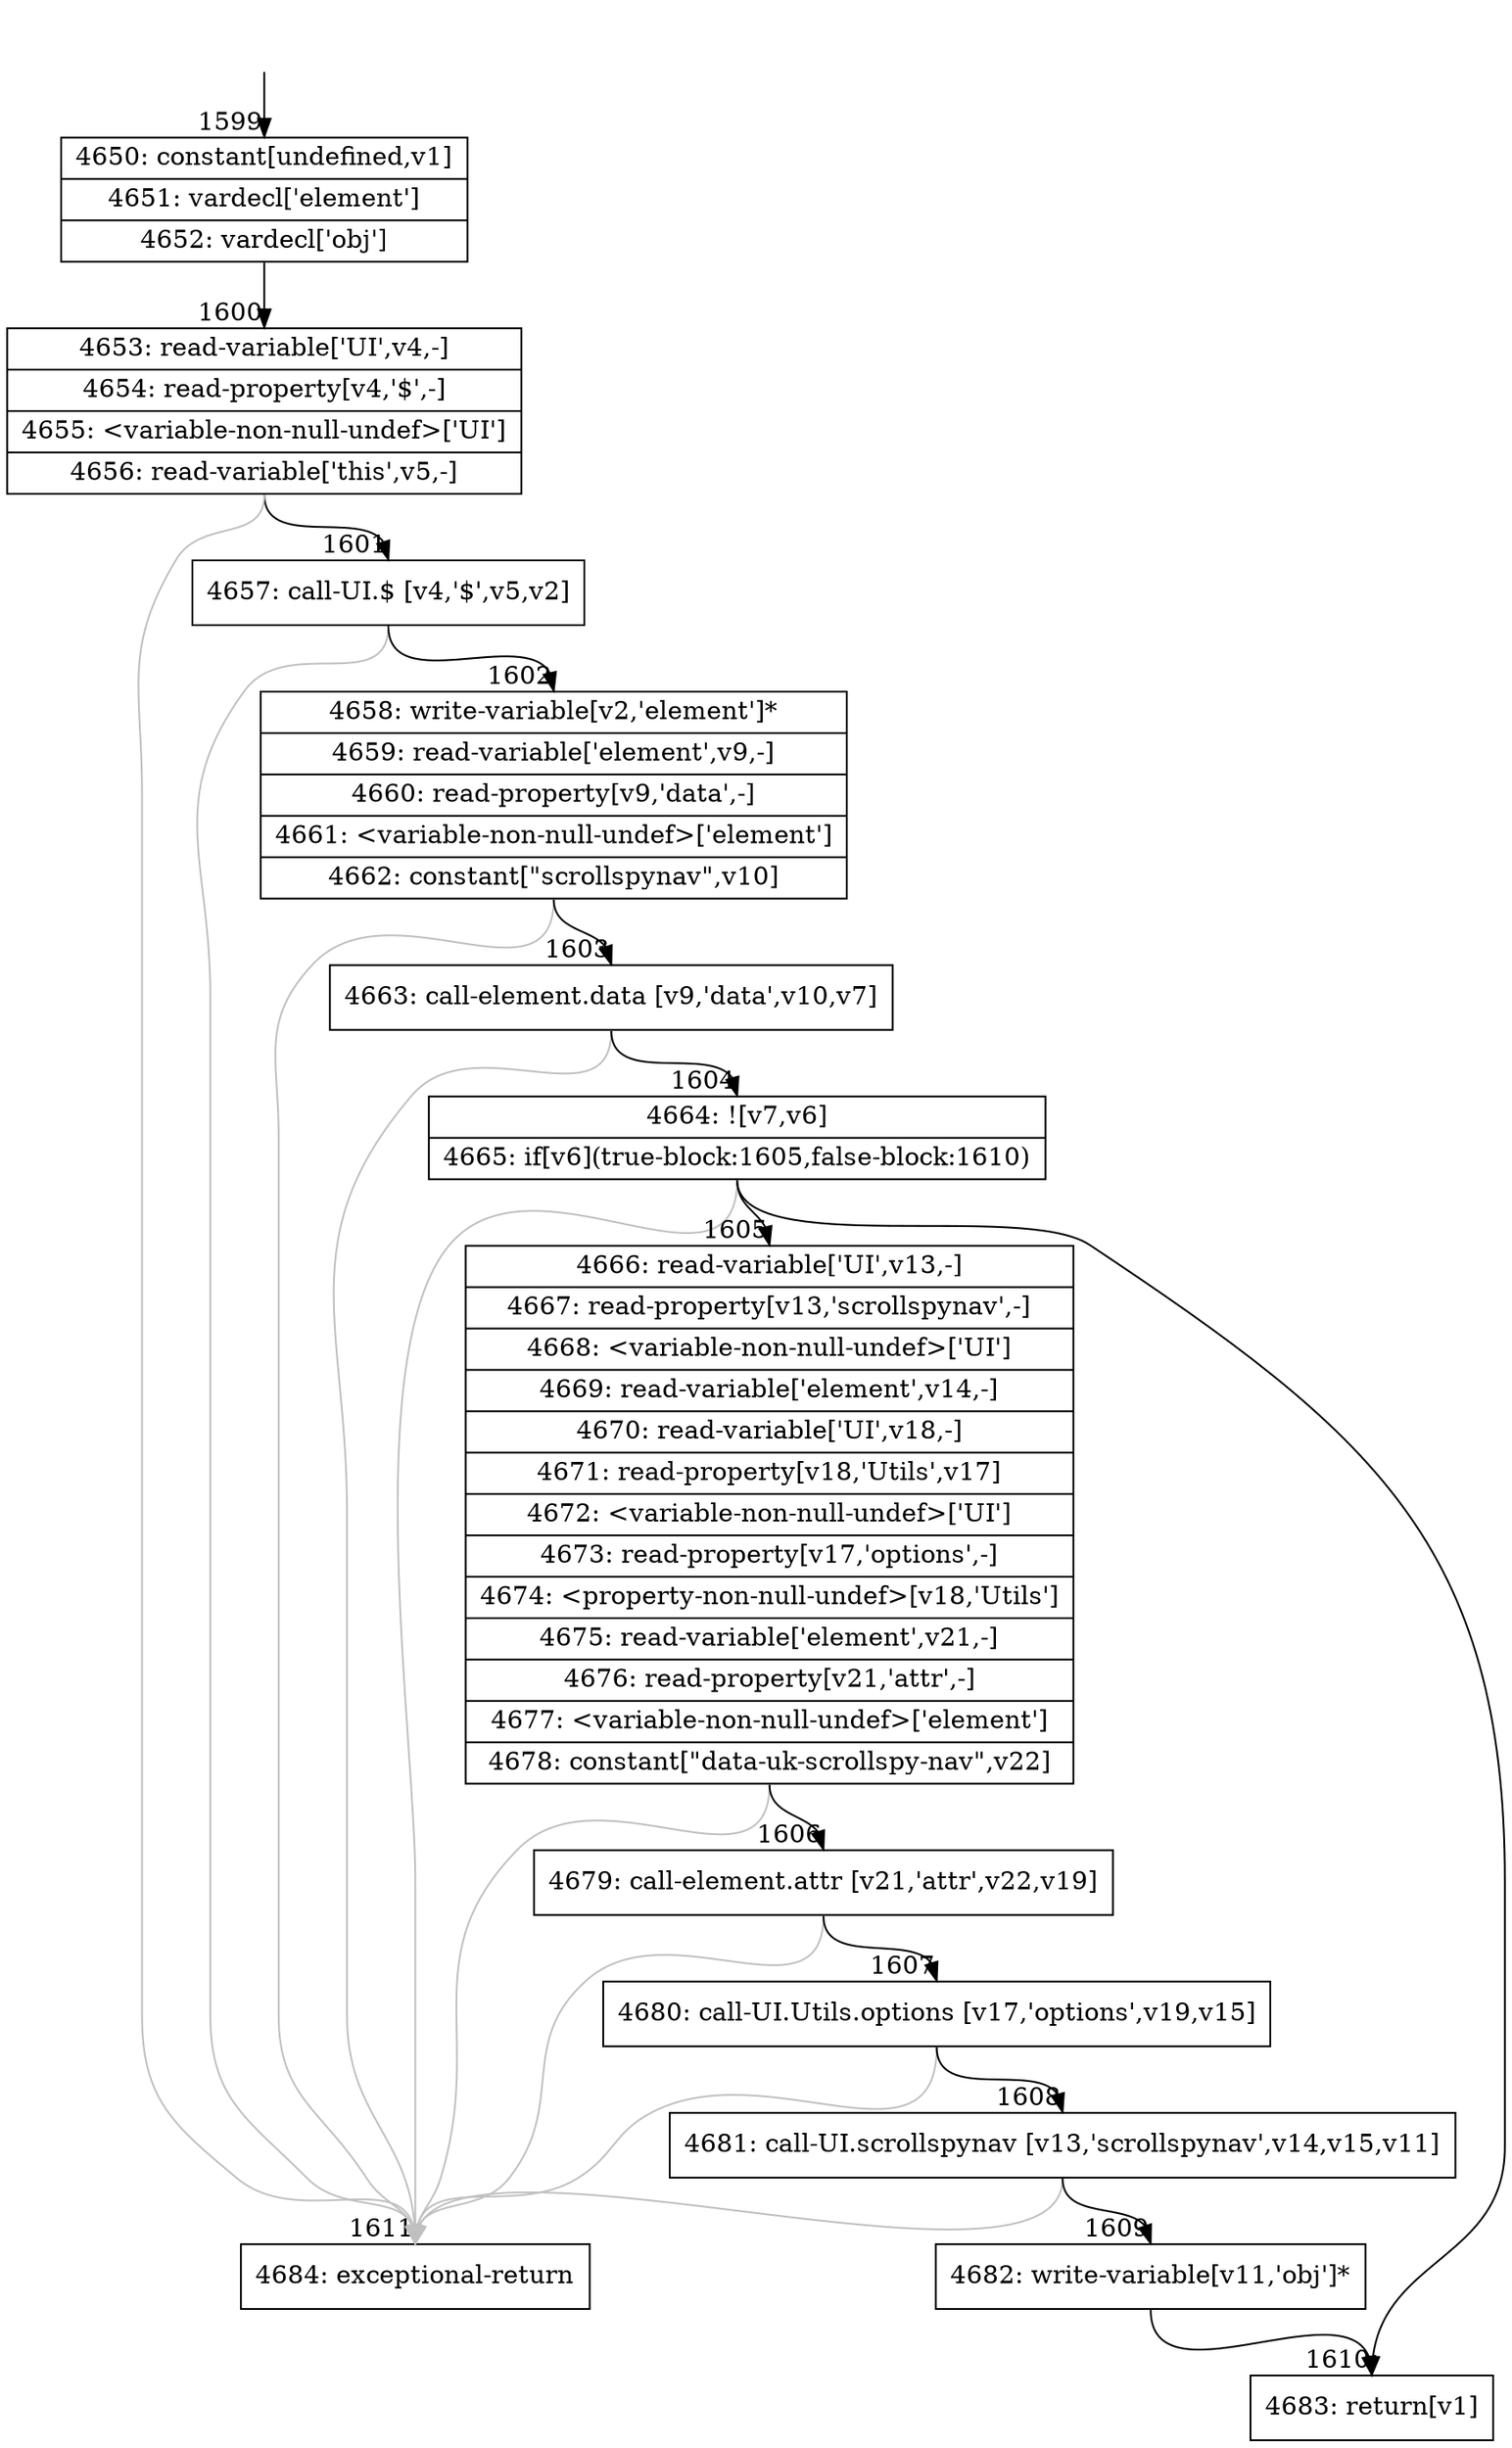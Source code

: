 digraph {
rankdir="TD"
BB_entry129[shape=none,label=""];
BB_entry129 -> BB1599 [tailport=s, headport=n, headlabel="    1599"]
BB1599 [shape=record label="{4650: constant[undefined,v1]|4651: vardecl['element']|4652: vardecl['obj']}" ] 
BB1599 -> BB1600 [tailport=s, headport=n, headlabel="      1600"]
BB1600 [shape=record label="{4653: read-variable['UI',v4,-]|4654: read-property[v4,'$',-]|4655: \<variable-non-null-undef\>['UI']|4656: read-variable['this',v5,-]}" ] 
BB1600 -> BB1601 [tailport=s, headport=n, headlabel="      1601"]
BB1600 -> BB1611 [tailport=s, headport=n, color=gray, headlabel="      1611"]
BB1601 [shape=record label="{4657: call-UI.$ [v4,'$',v5,v2]}" ] 
BB1601 -> BB1602 [tailport=s, headport=n, headlabel="      1602"]
BB1601 -> BB1611 [tailport=s, headport=n, color=gray]
BB1602 [shape=record label="{4658: write-variable[v2,'element']*|4659: read-variable['element',v9,-]|4660: read-property[v9,'data',-]|4661: \<variable-non-null-undef\>['element']|4662: constant[\"scrollspynav\",v10]}" ] 
BB1602 -> BB1603 [tailport=s, headport=n, headlabel="      1603"]
BB1602 -> BB1611 [tailport=s, headport=n, color=gray]
BB1603 [shape=record label="{4663: call-element.data [v9,'data',v10,v7]}" ] 
BB1603 -> BB1604 [tailport=s, headport=n, headlabel="      1604"]
BB1603 -> BB1611 [tailport=s, headport=n, color=gray]
BB1604 [shape=record label="{4664: ![v7,v6]|4665: if[v6](true-block:1605,false-block:1610)}" ] 
BB1604 -> BB1605 [tailport=s, headport=n, headlabel="      1605"]
BB1604 -> BB1610 [tailport=s, headport=n, headlabel="      1610"]
BB1604 -> BB1611 [tailport=s, headport=n, color=gray]
BB1605 [shape=record label="{4666: read-variable['UI',v13,-]|4667: read-property[v13,'scrollspynav',-]|4668: \<variable-non-null-undef\>['UI']|4669: read-variable['element',v14,-]|4670: read-variable['UI',v18,-]|4671: read-property[v18,'Utils',v17]|4672: \<variable-non-null-undef\>['UI']|4673: read-property[v17,'options',-]|4674: \<property-non-null-undef\>[v18,'Utils']|4675: read-variable['element',v21,-]|4676: read-property[v21,'attr',-]|4677: \<variable-non-null-undef\>['element']|4678: constant[\"data-uk-scrollspy-nav\",v22]}" ] 
BB1605 -> BB1606 [tailport=s, headport=n, headlabel="      1606"]
BB1605 -> BB1611 [tailport=s, headport=n, color=gray]
BB1606 [shape=record label="{4679: call-element.attr [v21,'attr',v22,v19]}" ] 
BB1606 -> BB1607 [tailport=s, headport=n, headlabel="      1607"]
BB1606 -> BB1611 [tailport=s, headport=n, color=gray]
BB1607 [shape=record label="{4680: call-UI.Utils.options [v17,'options',v19,v15]}" ] 
BB1607 -> BB1608 [tailport=s, headport=n, headlabel="      1608"]
BB1607 -> BB1611 [tailport=s, headport=n, color=gray]
BB1608 [shape=record label="{4681: call-UI.scrollspynav [v13,'scrollspynav',v14,v15,v11]}" ] 
BB1608 -> BB1609 [tailport=s, headport=n, headlabel="      1609"]
BB1608 -> BB1611 [tailport=s, headport=n, color=gray]
BB1609 [shape=record label="{4682: write-variable[v11,'obj']*}" ] 
BB1609 -> BB1610 [tailport=s, headport=n]
BB1610 [shape=record label="{4683: return[v1]}" ] 
BB1611 [shape=record label="{4684: exceptional-return}" ] 
//#$~ 1251
}
